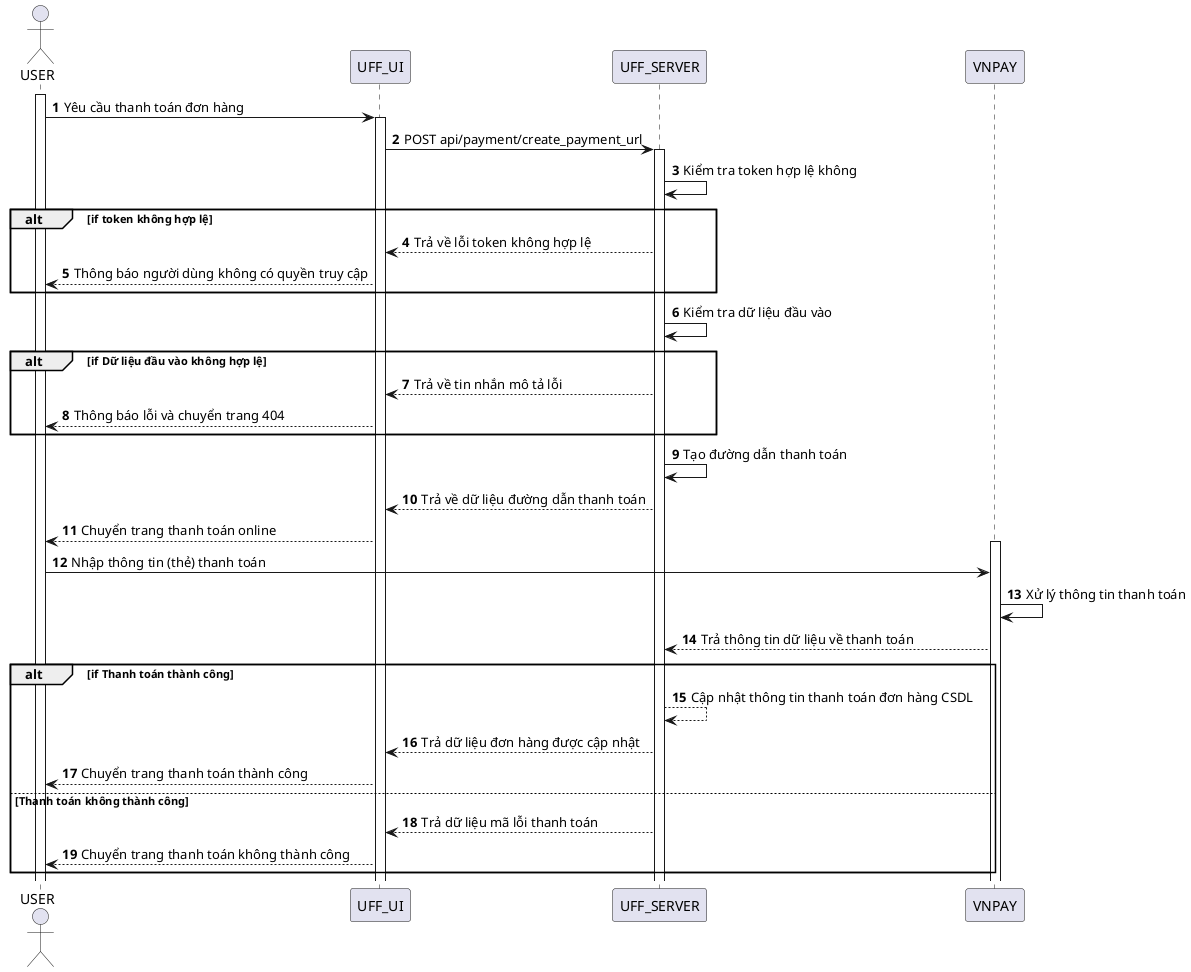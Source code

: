 @startuml
autonumber
actor USER

activate USER

USER -> UFF_UI: Yêu cầu thanh toán đơn hàng
activate UFF_UI

UFF_UI -> UFF_SERVER: POST api/payment/create_payment_url
activate UFF_SERVER

UFF_SERVER -> UFF_SERVER: Kiểm tra token hợp lệ không

alt if token không hợp lệ
UFF_SERVER --> UFF_UI: Trả về lỗi token không hợp lệ
UFF_UI --> USER: Thông báo người dùng không có quyền truy cập
end

UFF_SERVER -> UFF_SERVER: Kiểm tra dữ liệu đầu vào

alt if Dữ liệu đầu vào không hợp lệ
UFF_SERVER --> UFF_UI: Trả về tin nhắn mô tả lỗi
UFF_UI --> USER:Thông báo lỗi và chuyển trang 404
end


UFF_SERVER->UFF_SERVER: Tạo đường dẫn thanh toán
UFF_SERVER --> UFF_UI: Trả về dữ liệu đường dẫn thanh toán
UFF_UI --> USER: Chuyển trang thanh toán online

activate VNPAY
USER -> VNPAY: Nhập thông tin (thẻ) thanh toán
VNPAY -> VNPAY: Xử lý thông tin thanh toán
VNPAY --> UFF_SERVER: Trả thông tin dữ liệu về thanh toán

alt if Thanh toán thành công
UFF_SERVER --> UFF_SERVER: Cập nhật thông tin thanh toán đơn hàng CSDL
UFF_SERVER --> UFF_UI: Trả dữ liệu đơn hàng được cập nhật
UFF_UI --> USER: Chuyển trang thanh toán thành công

else Thanh toán không thành công
UFF_SERVER --> UFF_UI: Trả dữ liệu mã lỗi thanh toán
UFF_UI --> USER: Chuyển trang thanh toán không thành công
end


@enduml